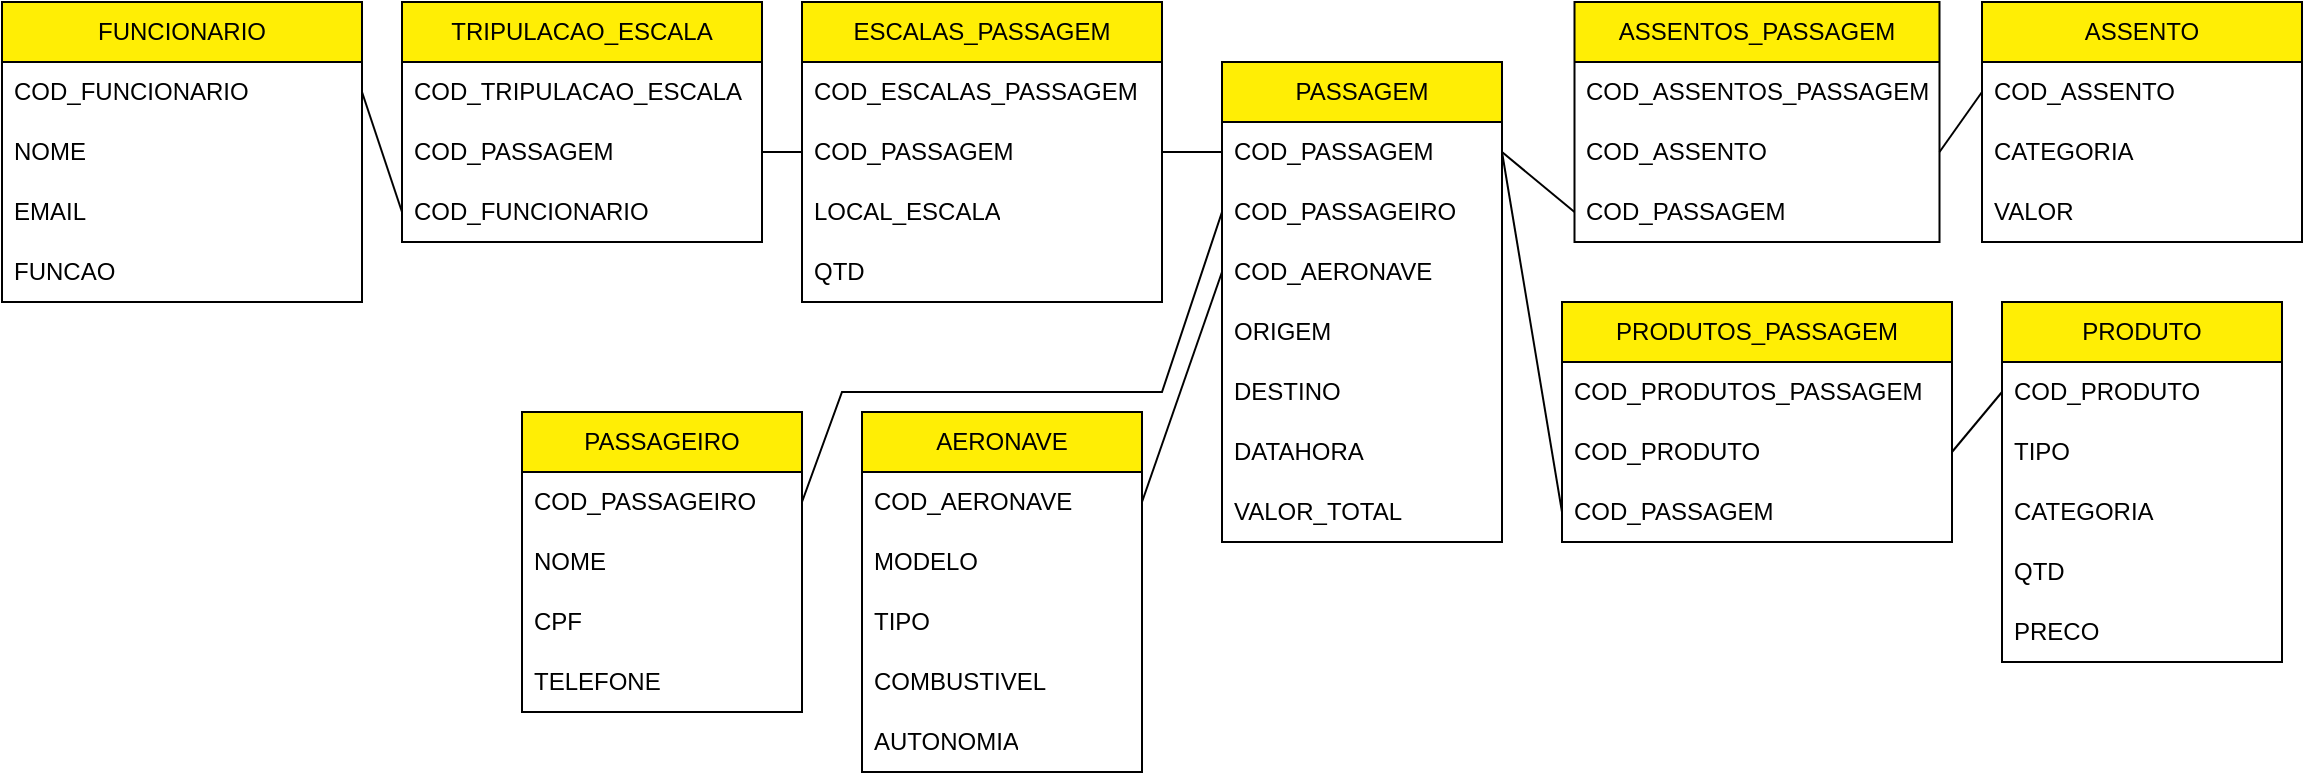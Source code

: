<mxfile version="22.0.0" type="device">
  <diagram id="R2lEEEUBdFMjLlhIrx00" name="Page-1">
    <mxGraphModel dx="1969" dy="1527" grid="1" gridSize="10" guides="1" tooltips="1" connect="1" arrows="1" fold="1" page="1" pageScale="1" pageWidth="850" pageHeight="1100" math="0" shadow="0" extFonts="Permanent Marker^https://fonts.googleapis.com/css?family=Permanent+Marker">
      <root>
        <mxCell id="0" />
        <mxCell id="1" parent="0" />
        <mxCell id="v55qjszRcYWThpsGTtGi-1" value="PASSAGEM" style="swimlane;fontStyle=0;childLayout=stackLayout;horizontal=1;startSize=30;horizontalStack=0;resizeParent=1;resizeParentMax=0;resizeLast=0;collapsible=1;marginBottom=0;whiteSpace=wrap;html=1;fillColor=#FFEE05;" vertex="1" parent="1">
          <mxGeometry x="110" y="-15" width="140" height="240" as="geometry" />
        </mxCell>
        <mxCell id="v55qjszRcYWThpsGTtGi-2" value="COD_PASSAGEM" style="text;strokeColor=none;fillColor=none;align=left;verticalAlign=middle;spacingLeft=4;spacingRight=4;overflow=hidden;points=[[0,0.5],[1,0.5]];portConstraint=eastwest;rotatable=0;whiteSpace=wrap;html=1;" vertex="1" parent="v55qjszRcYWThpsGTtGi-1">
          <mxGeometry y="30" width="140" height="30" as="geometry" />
        </mxCell>
        <mxCell id="v55qjszRcYWThpsGTtGi-4" value="COD_PASSAGEIRO" style="text;strokeColor=none;fillColor=none;align=left;verticalAlign=middle;spacingLeft=4;spacingRight=4;overflow=hidden;points=[[0,0.5],[1,0.5]];portConstraint=eastwest;rotatable=0;whiteSpace=wrap;html=1;" vertex="1" parent="v55qjszRcYWThpsGTtGi-1">
          <mxGeometry y="60" width="140" height="30" as="geometry" />
        </mxCell>
        <mxCell id="v55qjszRcYWThpsGTtGi-69" value="COD_AERONAVE" style="text;strokeColor=none;fillColor=none;align=left;verticalAlign=middle;spacingLeft=4;spacingRight=4;overflow=hidden;points=[[0,0.5],[1,0.5]];portConstraint=eastwest;rotatable=0;whiteSpace=wrap;html=1;" vertex="1" parent="v55qjszRcYWThpsGTtGi-1">
          <mxGeometry y="90" width="140" height="30" as="geometry" />
        </mxCell>
        <mxCell id="v55qjszRcYWThpsGTtGi-48" value="ORIGEM" style="text;strokeColor=none;fillColor=none;align=left;verticalAlign=middle;spacingLeft=4;spacingRight=4;overflow=hidden;points=[[0,0.5],[1,0.5]];portConstraint=eastwest;rotatable=0;whiteSpace=wrap;html=1;" vertex="1" parent="v55qjszRcYWThpsGTtGi-1">
          <mxGeometry y="120" width="140" height="30" as="geometry" />
        </mxCell>
        <mxCell id="v55qjszRcYWThpsGTtGi-49" value="DESTINO" style="text;strokeColor=none;fillColor=none;align=left;verticalAlign=middle;spacingLeft=4;spacingRight=4;overflow=hidden;points=[[0,0.5],[1,0.5]];portConstraint=eastwest;rotatable=0;whiteSpace=wrap;html=1;" vertex="1" parent="v55qjszRcYWThpsGTtGi-1">
          <mxGeometry y="150" width="140" height="30" as="geometry" />
        </mxCell>
        <mxCell id="v55qjszRcYWThpsGTtGi-50" value="DATAHORA" style="text;strokeColor=none;fillColor=none;align=left;verticalAlign=middle;spacingLeft=4;spacingRight=4;overflow=hidden;points=[[0,0.5],[1,0.5]];portConstraint=eastwest;rotatable=0;whiteSpace=wrap;html=1;" vertex="1" parent="v55qjszRcYWThpsGTtGi-1">
          <mxGeometry y="180" width="140" height="30" as="geometry" />
        </mxCell>
        <mxCell id="v55qjszRcYWThpsGTtGi-52" value="VALOR_TOTAL" style="text;strokeColor=none;fillColor=none;align=left;verticalAlign=middle;spacingLeft=4;spacingRight=4;overflow=hidden;points=[[0,0.5],[1,0.5]];portConstraint=eastwest;rotatable=0;whiteSpace=wrap;html=1;" vertex="1" parent="v55qjszRcYWThpsGTtGi-1">
          <mxGeometry y="210" width="140" height="30" as="geometry" />
        </mxCell>
        <mxCell id="v55qjszRcYWThpsGTtGi-5" value="ASSENTOS_PASSAGEM" style="swimlane;fontStyle=0;childLayout=stackLayout;horizontal=1;startSize=30;horizontalStack=0;resizeParent=1;resizeParentMax=0;resizeLast=0;collapsible=1;marginBottom=0;whiteSpace=wrap;html=1;fillColor=#FFEE05;" vertex="1" parent="1">
          <mxGeometry x="286.25" y="-45" width="182.5" height="120" as="geometry" />
        </mxCell>
        <mxCell id="v55qjszRcYWThpsGTtGi-6" value="COD_ASSENTOS_PASSAGEM" style="text;strokeColor=none;fillColor=none;align=left;verticalAlign=middle;spacingLeft=4;spacingRight=4;overflow=hidden;points=[[0,0.5],[1,0.5]];portConstraint=eastwest;rotatable=0;whiteSpace=wrap;html=1;" vertex="1" parent="v55qjszRcYWThpsGTtGi-5">
          <mxGeometry y="30" width="182.5" height="30" as="geometry" />
        </mxCell>
        <mxCell id="v55qjszRcYWThpsGTtGi-8" value="COD_ASSENTO" style="text;strokeColor=none;fillColor=none;align=left;verticalAlign=middle;spacingLeft=4;spacingRight=4;overflow=hidden;points=[[0,0.5],[1,0.5]];portConstraint=eastwest;rotatable=0;whiteSpace=wrap;html=1;" vertex="1" parent="v55qjszRcYWThpsGTtGi-5">
          <mxGeometry y="60" width="182.5" height="30" as="geometry" />
        </mxCell>
        <mxCell id="v55qjszRcYWThpsGTtGi-10" value="COD_PASSAGEM" style="text;strokeColor=none;fillColor=none;align=left;verticalAlign=middle;spacingLeft=4;spacingRight=4;overflow=hidden;points=[[0,0.5],[1,0.5]];portConstraint=eastwest;rotatable=0;whiteSpace=wrap;html=1;" vertex="1" parent="v55qjszRcYWThpsGTtGi-5">
          <mxGeometry y="90" width="182.5" height="30" as="geometry" />
        </mxCell>
        <mxCell id="v55qjszRcYWThpsGTtGi-9" value="" style="endArrow=none;html=1;rounded=0;entryX=1;entryY=0.5;entryDx=0;entryDy=0;exitX=0;exitY=0.5;exitDx=0;exitDy=0;" edge="1" parent="1" source="v55qjszRcYWThpsGTtGi-10" target="v55qjszRcYWThpsGTtGi-2">
          <mxGeometry width="50" height="50" relative="1" as="geometry">
            <mxPoint x="380" y="250" as="sourcePoint" />
            <mxPoint x="430" y="200" as="targetPoint" />
          </mxGeometry>
        </mxCell>
        <mxCell id="v55qjszRcYWThpsGTtGi-11" value="ESCALAS_PASSAGEM" style="swimlane;fontStyle=0;childLayout=stackLayout;horizontal=1;startSize=30;horizontalStack=0;resizeParent=1;resizeParentMax=0;resizeLast=0;collapsible=1;marginBottom=0;whiteSpace=wrap;html=1;fillColor=#FFEE05;" vertex="1" parent="1">
          <mxGeometry x="-100" y="-45" width="180" height="150" as="geometry" />
        </mxCell>
        <mxCell id="v55qjszRcYWThpsGTtGi-12" value="COD_ESCALAS_PASSAGEM" style="text;strokeColor=none;fillColor=none;align=left;verticalAlign=middle;spacingLeft=4;spacingRight=4;overflow=hidden;points=[[0,0.5],[1,0.5]];portConstraint=eastwest;rotatable=0;whiteSpace=wrap;html=1;" vertex="1" parent="v55qjszRcYWThpsGTtGi-11">
          <mxGeometry y="30" width="180" height="30" as="geometry" />
        </mxCell>
        <mxCell id="v55qjszRcYWThpsGTtGi-13" value="COD_PASSAGEM" style="text;strokeColor=none;fillColor=none;align=left;verticalAlign=middle;spacingLeft=4;spacingRight=4;overflow=hidden;points=[[0,0.5],[1,0.5]];portConstraint=eastwest;rotatable=0;whiteSpace=wrap;html=1;" vertex="1" parent="v55qjszRcYWThpsGTtGi-11">
          <mxGeometry y="60" width="180" height="30" as="geometry" />
        </mxCell>
        <mxCell id="v55qjszRcYWThpsGTtGi-72" value="LOCAL_ESCALA" style="text;strokeColor=none;fillColor=none;align=left;verticalAlign=middle;spacingLeft=4;spacingRight=4;overflow=hidden;points=[[0,0.5],[1,0.5]];portConstraint=eastwest;rotatable=0;whiteSpace=wrap;html=1;" vertex="1" parent="v55qjszRcYWThpsGTtGi-11">
          <mxGeometry y="90" width="180" height="30" as="geometry" />
        </mxCell>
        <mxCell id="v55qjszRcYWThpsGTtGi-73" value="QTD" style="text;strokeColor=none;fillColor=none;align=left;verticalAlign=middle;spacingLeft=4;spacingRight=4;overflow=hidden;points=[[0,0.5],[1,0.5]];portConstraint=eastwest;rotatable=0;whiteSpace=wrap;html=1;" vertex="1" parent="v55qjszRcYWThpsGTtGi-11">
          <mxGeometry y="120" width="180" height="30" as="geometry" />
        </mxCell>
        <mxCell id="v55qjszRcYWThpsGTtGi-14" value="" style="endArrow=none;html=1;rounded=0;entryX=0;entryY=0.5;entryDx=0;entryDy=0;exitX=1;exitY=0.5;exitDx=0;exitDy=0;" edge="1" parent="1" source="v55qjszRcYWThpsGTtGi-13" target="v55qjszRcYWThpsGTtGi-2">
          <mxGeometry width="50" height="50" relative="1" as="geometry">
            <mxPoint x="380" y="185" as="sourcePoint" />
            <mxPoint x="340" y="155" as="targetPoint" />
          </mxGeometry>
        </mxCell>
        <mxCell id="v55qjszRcYWThpsGTtGi-15" value="PRODUTO" style="swimlane;fontStyle=0;childLayout=stackLayout;horizontal=1;startSize=30;horizontalStack=0;resizeParent=1;resizeParentMax=0;resizeLast=0;collapsible=1;marginBottom=0;whiteSpace=wrap;html=1;fillColor=#FFEE05;" vertex="1" parent="1">
          <mxGeometry x="500" y="105" width="140" height="180" as="geometry" />
        </mxCell>
        <mxCell id="v55qjszRcYWThpsGTtGi-16" value="COD_PRODUTO" style="text;strokeColor=none;fillColor=none;align=left;verticalAlign=middle;spacingLeft=4;spacingRight=4;overflow=hidden;points=[[0,0.5],[1,0.5]];portConstraint=eastwest;rotatable=0;whiteSpace=wrap;html=1;" vertex="1" parent="v55qjszRcYWThpsGTtGi-15">
          <mxGeometry y="30" width="140" height="30" as="geometry" />
        </mxCell>
        <mxCell id="v55qjszRcYWThpsGTtGi-17" value="TIPO" style="text;strokeColor=none;fillColor=none;align=left;verticalAlign=middle;spacingLeft=4;spacingRight=4;overflow=hidden;points=[[0,0.5],[1,0.5]];portConstraint=eastwest;rotatable=0;whiteSpace=wrap;html=1;" vertex="1" parent="v55qjszRcYWThpsGTtGi-15">
          <mxGeometry y="60" width="140" height="30" as="geometry" />
        </mxCell>
        <mxCell id="v55qjszRcYWThpsGTtGi-18" value="CATEGORIA" style="text;strokeColor=none;fillColor=none;align=left;verticalAlign=middle;spacingLeft=4;spacingRight=4;overflow=hidden;points=[[0,0.5],[1,0.5]];portConstraint=eastwest;rotatable=0;whiteSpace=wrap;html=1;" vertex="1" parent="v55qjszRcYWThpsGTtGi-15">
          <mxGeometry y="90" width="140" height="30" as="geometry" />
        </mxCell>
        <mxCell id="v55qjszRcYWThpsGTtGi-19" value="QTD" style="text;strokeColor=none;fillColor=none;align=left;verticalAlign=middle;spacingLeft=4;spacingRight=4;overflow=hidden;points=[[0,0.5],[1,0.5]];portConstraint=eastwest;rotatable=0;whiteSpace=wrap;html=1;" vertex="1" parent="v55qjszRcYWThpsGTtGi-15">
          <mxGeometry y="120" width="140" height="30" as="geometry" />
        </mxCell>
        <mxCell id="v55qjszRcYWThpsGTtGi-20" value="PRECO" style="text;strokeColor=none;fillColor=none;align=left;verticalAlign=middle;spacingLeft=4;spacingRight=4;overflow=hidden;points=[[0,0.5],[1,0.5]];portConstraint=eastwest;rotatable=0;whiteSpace=wrap;html=1;" vertex="1" parent="v55qjszRcYWThpsGTtGi-15">
          <mxGeometry y="150" width="140" height="30" as="geometry" />
        </mxCell>
        <mxCell id="v55qjszRcYWThpsGTtGi-24" value="PRODUTOS_PASSAGEM" style="swimlane;fontStyle=0;childLayout=stackLayout;horizontal=1;startSize=30;horizontalStack=0;resizeParent=1;resizeParentMax=0;resizeLast=0;collapsible=1;marginBottom=0;whiteSpace=wrap;html=1;fillColor=#FFEE05;" vertex="1" parent="1">
          <mxGeometry x="280" y="105" width="195" height="120" as="geometry" />
        </mxCell>
        <mxCell id="v55qjszRcYWThpsGTtGi-25" value="COD_PRODUTOS_PASSAGEM" style="text;strokeColor=none;fillColor=none;align=left;verticalAlign=middle;spacingLeft=4;spacingRight=4;overflow=hidden;points=[[0,0.5],[1,0.5]];portConstraint=eastwest;rotatable=0;whiteSpace=wrap;html=1;" vertex="1" parent="v55qjszRcYWThpsGTtGi-24">
          <mxGeometry y="30" width="195" height="30" as="geometry" />
        </mxCell>
        <mxCell id="v55qjszRcYWThpsGTtGi-29" value="COD_PRODUTO" style="text;strokeColor=none;fillColor=none;align=left;verticalAlign=middle;spacingLeft=4;spacingRight=4;overflow=hidden;points=[[0,0.5],[1,0.5]];portConstraint=eastwest;rotatable=0;whiteSpace=wrap;html=1;" vertex="1" parent="v55qjszRcYWThpsGTtGi-24">
          <mxGeometry y="60" width="195" height="30" as="geometry" />
        </mxCell>
        <mxCell id="v55qjszRcYWThpsGTtGi-31" value="COD_PASSAGEM" style="text;strokeColor=none;fillColor=none;align=left;verticalAlign=middle;spacingLeft=4;spacingRight=4;overflow=hidden;points=[[0,0.5],[1,0.5]];portConstraint=eastwest;rotatable=0;whiteSpace=wrap;html=1;" vertex="1" parent="v55qjszRcYWThpsGTtGi-24">
          <mxGeometry y="90" width="195" height="30" as="geometry" />
        </mxCell>
        <mxCell id="v55qjszRcYWThpsGTtGi-30" value="" style="endArrow=none;html=1;rounded=0;entryX=0;entryY=0.5;entryDx=0;entryDy=0;exitX=1;exitY=0.5;exitDx=0;exitDy=0;" edge="1" parent="1" source="v55qjszRcYWThpsGTtGi-29" target="v55qjszRcYWThpsGTtGi-16">
          <mxGeometry width="50" height="50" relative="1" as="geometry">
            <mxPoint x="170" y="185" as="sourcePoint" />
            <mxPoint x="200" y="155" as="targetPoint" />
          </mxGeometry>
        </mxCell>
        <mxCell id="v55qjszRcYWThpsGTtGi-32" value="" style="endArrow=none;html=1;rounded=0;entryX=1;entryY=0.5;entryDx=0;entryDy=0;exitX=0;exitY=0.5;exitDx=0;exitDy=0;" edge="1" parent="1" source="v55qjszRcYWThpsGTtGi-31" target="v55qjszRcYWThpsGTtGi-2">
          <mxGeometry width="50" height="50" relative="1" as="geometry">
            <mxPoint x="420" y="185" as="sourcePoint" />
            <mxPoint x="340" y="155" as="targetPoint" />
          </mxGeometry>
        </mxCell>
        <mxCell id="v55qjszRcYWThpsGTtGi-33" value="TRIPULACAO_ESCALA" style="swimlane;fontStyle=0;childLayout=stackLayout;horizontal=1;startSize=30;horizontalStack=0;resizeParent=1;resizeParentMax=0;resizeLast=0;collapsible=1;marginBottom=0;whiteSpace=wrap;html=1;fillColor=#FFEE05;" vertex="1" parent="1">
          <mxGeometry x="-300" y="-45" width="180" height="120" as="geometry" />
        </mxCell>
        <mxCell id="v55qjszRcYWThpsGTtGi-34" value="COD_TRIPULACAO_ESCALA" style="text;strokeColor=none;fillColor=none;align=left;verticalAlign=middle;spacingLeft=4;spacingRight=4;overflow=hidden;points=[[0,0.5],[1,0.5]];portConstraint=eastwest;rotatable=0;whiteSpace=wrap;html=1;" vertex="1" parent="v55qjszRcYWThpsGTtGi-33">
          <mxGeometry y="30" width="180" height="30" as="geometry" />
        </mxCell>
        <mxCell id="v55qjszRcYWThpsGTtGi-83" value="COD_PASSAGEM" style="text;strokeColor=none;fillColor=none;align=left;verticalAlign=middle;spacingLeft=4;spacingRight=4;overflow=hidden;points=[[0,0.5],[1,0.5]];portConstraint=eastwest;rotatable=0;whiteSpace=wrap;html=1;" vertex="1" parent="v55qjszRcYWThpsGTtGi-33">
          <mxGeometry y="60" width="180" height="30" as="geometry" />
        </mxCell>
        <mxCell id="v55qjszRcYWThpsGTtGi-80" value="COD_FUNCIONARIO" style="text;strokeColor=none;fillColor=none;align=left;verticalAlign=middle;spacingLeft=4;spacingRight=4;overflow=hidden;points=[[0,0.5],[1,0.5]];portConstraint=eastwest;rotatable=0;whiteSpace=wrap;html=1;" vertex="1" parent="v55qjszRcYWThpsGTtGi-33">
          <mxGeometry y="90" width="180" height="30" as="geometry" />
        </mxCell>
        <mxCell id="v55qjszRcYWThpsGTtGi-36" value="PASSAGEIRO" style="swimlane;fontStyle=0;childLayout=stackLayout;horizontal=1;startSize=30;horizontalStack=0;resizeParent=1;resizeParentMax=0;resizeLast=0;collapsible=1;marginBottom=0;whiteSpace=wrap;html=1;fillColor=#FFEE05;" vertex="1" parent="1">
          <mxGeometry x="-240" y="160" width="140" height="150" as="geometry" />
        </mxCell>
        <mxCell id="v55qjszRcYWThpsGTtGi-37" value="COD_PASSAGEIRO" style="text;strokeColor=none;fillColor=none;align=left;verticalAlign=middle;spacingLeft=4;spacingRight=4;overflow=hidden;points=[[0,0.5],[1,0.5]];portConstraint=eastwest;rotatable=0;whiteSpace=wrap;html=1;" vertex="1" parent="v55qjszRcYWThpsGTtGi-36">
          <mxGeometry y="30" width="140" height="30" as="geometry" />
        </mxCell>
        <mxCell id="v55qjszRcYWThpsGTtGi-38" value="NOME" style="text;strokeColor=none;fillColor=none;align=left;verticalAlign=middle;spacingLeft=4;spacingRight=4;overflow=hidden;points=[[0,0.5],[1,0.5]];portConstraint=eastwest;rotatable=0;whiteSpace=wrap;html=1;" vertex="1" parent="v55qjszRcYWThpsGTtGi-36">
          <mxGeometry y="60" width="140" height="30" as="geometry" />
        </mxCell>
        <mxCell id="v55qjszRcYWThpsGTtGi-41" value="CPF" style="text;strokeColor=none;fillColor=none;align=left;verticalAlign=middle;spacingLeft=4;spacingRight=4;overflow=hidden;points=[[0,0.5],[1,0.5]];portConstraint=eastwest;rotatable=0;whiteSpace=wrap;html=1;" vertex="1" parent="v55qjszRcYWThpsGTtGi-36">
          <mxGeometry y="90" width="140" height="30" as="geometry" />
        </mxCell>
        <mxCell id="v55qjszRcYWThpsGTtGi-42" value="TELEFONE" style="text;strokeColor=none;fillColor=none;align=left;verticalAlign=middle;spacingLeft=4;spacingRight=4;overflow=hidden;points=[[0,0.5],[1,0.5]];portConstraint=eastwest;rotatable=0;whiteSpace=wrap;html=1;" vertex="1" parent="v55qjszRcYWThpsGTtGi-36">
          <mxGeometry y="120" width="140" height="30" as="geometry" />
        </mxCell>
        <mxCell id="v55qjszRcYWThpsGTtGi-43" value="" style="endArrow=none;html=1;rounded=0;entryX=0;entryY=0.5;entryDx=0;entryDy=0;exitX=1;exitY=0.5;exitDx=0;exitDy=0;" edge="1" parent="1" source="v55qjszRcYWThpsGTtGi-37" target="v55qjszRcYWThpsGTtGi-4">
          <mxGeometry width="50" height="50" relative="1" as="geometry">
            <mxPoint x="-20" y="165" as="sourcePoint" />
            <mxPoint x="120" y="135" as="targetPoint" />
            <Array as="points">
              <mxPoint x="-80" y="150" />
              <mxPoint x="80" y="150" />
            </Array>
          </mxGeometry>
        </mxCell>
        <mxCell id="v55qjszRcYWThpsGTtGi-45" value="" style="endArrow=none;html=1;rounded=0;entryX=1;entryY=0.5;entryDx=0;entryDy=0;exitX=0;exitY=0.5;exitDx=0;exitDy=0;" edge="1" parent="1" source="v55qjszRcYWThpsGTtGi-13" target="v55qjszRcYWThpsGTtGi-83">
          <mxGeometry width="50" height="50" relative="1" as="geometry">
            <mxPoint x="-100" y="60" as="sourcePoint" />
            <mxPoint x="130" y="145" as="targetPoint" />
          </mxGeometry>
        </mxCell>
        <mxCell id="v55qjszRcYWThpsGTtGi-53" value="ASSENTO" style="swimlane;fontStyle=0;childLayout=stackLayout;horizontal=1;startSize=30;horizontalStack=0;resizeParent=1;resizeParentMax=0;resizeLast=0;collapsible=1;marginBottom=0;whiteSpace=wrap;html=1;fillColor=#FFEE05;" vertex="1" parent="1">
          <mxGeometry x="490" y="-45" width="160" height="120" as="geometry" />
        </mxCell>
        <mxCell id="v55qjszRcYWThpsGTtGi-54" value="COD_ASSENTO" style="text;strokeColor=none;fillColor=none;align=left;verticalAlign=middle;spacingLeft=4;spacingRight=4;overflow=hidden;points=[[0,0.5],[1,0.5]];portConstraint=eastwest;rotatable=0;whiteSpace=wrap;html=1;" vertex="1" parent="v55qjszRcYWThpsGTtGi-53">
          <mxGeometry y="30" width="160" height="30" as="geometry" />
        </mxCell>
        <mxCell id="v55qjszRcYWThpsGTtGi-56" value="CATEGORIA" style="text;strokeColor=none;fillColor=none;align=left;verticalAlign=middle;spacingLeft=4;spacingRight=4;overflow=hidden;points=[[0,0.5],[1,0.5]];portConstraint=eastwest;rotatable=0;whiteSpace=wrap;html=1;" vertex="1" parent="v55qjszRcYWThpsGTtGi-53">
          <mxGeometry y="60" width="160" height="30" as="geometry" />
        </mxCell>
        <mxCell id="v55qjszRcYWThpsGTtGi-57" value="VALOR" style="text;strokeColor=none;fillColor=none;align=left;verticalAlign=middle;spacingLeft=4;spacingRight=4;overflow=hidden;points=[[0,0.5],[1,0.5]];portConstraint=eastwest;rotatable=0;whiteSpace=wrap;html=1;" vertex="1" parent="v55qjszRcYWThpsGTtGi-53">
          <mxGeometry y="90" width="160" height="30" as="geometry" />
        </mxCell>
        <mxCell id="v55qjszRcYWThpsGTtGi-58" value="" style="endArrow=none;html=1;rounded=0;entryX=0;entryY=0.5;entryDx=0;entryDy=0;exitX=1;exitY=0.5;exitDx=0;exitDy=0;" edge="1" parent="1" source="v55qjszRcYWThpsGTtGi-8" target="v55qjszRcYWThpsGTtGi-54">
          <mxGeometry width="50" height="50" relative="1" as="geometry">
            <mxPoint x="308" y="115" as="sourcePoint" />
            <mxPoint x="260" y="55" as="targetPoint" />
          </mxGeometry>
        </mxCell>
        <mxCell id="v55qjszRcYWThpsGTtGi-59" value="AERONAVE" style="swimlane;fontStyle=0;childLayout=stackLayout;horizontal=1;startSize=30;horizontalStack=0;resizeParent=1;resizeParentMax=0;resizeLast=0;collapsible=1;marginBottom=0;whiteSpace=wrap;html=1;fillColor=#FFEE05;" vertex="1" parent="1">
          <mxGeometry x="-70" y="160" width="140" height="180" as="geometry" />
        </mxCell>
        <mxCell id="v55qjszRcYWThpsGTtGi-60" value="COD_AERONAVE" style="text;strokeColor=none;fillColor=none;align=left;verticalAlign=middle;spacingLeft=4;spacingRight=4;overflow=hidden;points=[[0,0.5],[1,0.5]];portConstraint=eastwest;rotatable=0;whiteSpace=wrap;html=1;" vertex="1" parent="v55qjszRcYWThpsGTtGi-59">
          <mxGeometry y="30" width="140" height="30" as="geometry" />
        </mxCell>
        <mxCell id="v55qjszRcYWThpsGTtGi-71" value="MODELO" style="text;strokeColor=none;fillColor=none;align=left;verticalAlign=middle;spacingLeft=4;spacingRight=4;overflow=hidden;points=[[0,0.5],[1,0.5]];portConstraint=eastwest;rotatable=0;whiteSpace=wrap;html=1;" vertex="1" parent="v55qjszRcYWThpsGTtGi-59">
          <mxGeometry y="60" width="140" height="30" as="geometry" />
        </mxCell>
        <mxCell id="v55qjszRcYWThpsGTtGi-61" value="TIPO" style="text;strokeColor=none;fillColor=none;align=left;verticalAlign=middle;spacingLeft=4;spacingRight=4;overflow=hidden;points=[[0,0.5],[1,0.5]];portConstraint=eastwest;rotatable=0;whiteSpace=wrap;html=1;" vertex="1" parent="v55qjszRcYWThpsGTtGi-59">
          <mxGeometry y="90" width="140" height="30" as="geometry" />
        </mxCell>
        <mxCell id="v55qjszRcYWThpsGTtGi-62" value="COMBUSTIVEL" style="text;strokeColor=none;fillColor=none;align=left;verticalAlign=middle;spacingLeft=4;spacingRight=4;overflow=hidden;points=[[0,0.5],[1,0.5]];portConstraint=eastwest;rotatable=0;whiteSpace=wrap;html=1;" vertex="1" parent="v55qjszRcYWThpsGTtGi-59">
          <mxGeometry y="120" width="140" height="30" as="geometry" />
        </mxCell>
        <mxCell id="v55qjszRcYWThpsGTtGi-63" value="AUTONOMIA" style="text;strokeColor=none;fillColor=none;align=left;verticalAlign=middle;spacingLeft=4;spacingRight=4;overflow=hidden;points=[[0,0.5],[1,0.5]];portConstraint=eastwest;rotatable=0;whiteSpace=wrap;html=1;" vertex="1" parent="v55qjszRcYWThpsGTtGi-59">
          <mxGeometry y="150" width="140" height="30" as="geometry" />
        </mxCell>
        <mxCell id="v55qjszRcYWThpsGTtGi-70" value="" style="endArrow=none;html=1;rounded=0;entryX=0;entryY=0.5;entryDx=0;entryDy=0;exitX=1;exitY=0.5;exitDx=0;exitDy=0;" edge="1" parent="1" source="v55qjszRcYWThpsGTtGi-60" target="v55qjszRcYWThpsGTtGi-69">
          <mxGeometry width="50" height="50" relative="1" as="geometry">
            <mxPoint x="296" y="115" as="sourcePoint" />
            <mxPoint x="260" y="55" as="targetPoint" />
          </mxGeometry>
        </mxCell>
        <mxCell id="v55qjszRcYWThpsGTtGi-75" value="FUNCIONARIO" style="swimlane;fontStyle=0;childLayout=stackLayout;horizontal=1;startSize=30;horizontalStack=0;resizeParent=1;resizeParentMax=0;resizeLast=0;collapsible=1;marginBottom=0;whiteSpace=wrap;html=1;fillColor=#FFEE05;" vertex="1" parent="1">
          <mxGeometry x="-500" y="-45" width="180" height="150" as="geometry" />
        </mxCell>
        <mxCell id="v55qjszRcYWThpsGTtGi-76" value="COD_FUNCIONARIO" style="text;strokeColor=none;fillColor=none;align=left;verticalAlign=middle;spacingLeft=4;spacingRight=4;overflow=hidden;points=[[0,0.5],[1,0.5]];portConstraint=eastwest;rotatable=0;whiteSpace=wrap;html=1;" vertex="1" parent="v55qjszRcYWThpsGTtGi-75">
          <mxGeometry y="30" width="180" height="30" as="geometry" />
        </mxCell>
        <mxCell id="v55qjszRcYWThpsGTtGi-78" value="NOME" style="text;strokeColor=none;fillColor=none;align=left;verticalAlign=middle;spacingLeft=4;spacingRight=4;overflow=hidden;points=[[0,0.5],[1,0.5]];portConstraint=eastwest;rotatable=0;whiteSpace=wrap;html=1;" vertex="1" parent="v55qjszRcYWThpsGTtGi-75">
          <mxGeometry y="60" width="180" height="30" as="geometry" />
        </mxCell>
        <mxCell id="v55qjszRcYWThpsGTtGi-79" value="EMAIL" style="text;strokeColor=none;fillColor=none;align=left;verticalAlign=middle;spacingLeft=4;spacingRight=4;overflow=hidden;points=[[0,0.5],[1,0.5]];portConstraint=eastwest;rotatable=0;whiteSpace=wrap;html=1;" vertex="1" parent="v55qjszRcYWThpsGTtGi-75">
          <mxGeometry y="90" width="180" height="30" as="geometry" />
        </mxCell>
        <mxCell id="v55qjszRcYWThpsGTtGi-81" value="FUNCAO" style="text;strokeColor=none;fillColor=none;align=left;verticalAlign=middle;spacingLeft=4;spacingRight=4;overflow=hidden;points=[[0,0.5],[1,0.5]];portConstraint=eastwest;rotatable=0;whiteSpace=wrap;html=1;" vertex="1" parent="v55qjszRcYWThpsGTtGi-75">
          <mxGeometry y="120" width="180" height="30" as="geometry" />
        </mxCell>
        <mxCell id="v55qjszRcYWThpsGTtGi-82" value="" style="endArrow=none;html=1;rounded=0;entryX=1;entryY=0.5;entryDx=0;entryDy=0;exitX=0;exitY=0.5;exitDx=0;exitDy=0;" edge="1" parent="1" source="v55qjszRcYWThpsGTtGi-80" target="v55qjszRcYWThpsGTtGi-76">
          <mxGeometry width="50" height="50" relative="1" as="geometry">
            <mxPoint x="-90" y="70" as="sourcePoint" />
            <mxPoint x="-110" y="10" as="targetPoint" />
          </mxGeometry>
        </mxCell>
      </root>
    </mxGraphModel>
  </diagram>
</mxfile>

